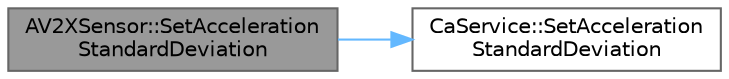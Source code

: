 digraph "AV2XSensor::SetAccelerationStandardDeviation"
{
 // INTERACTIVE_SVG=YES
 // LATEX_PDF_SIZE
  bgcolor="transparent";
  edge [fontname=Helvetica,fontsize=10,labelfontname=Helvetica,labelfontsize=10];
  node [fontname=Helvetica,fontsize=10,shape=box,height=0.2,width=0.4];
  rankdir="LR";
  Node1 [id="Node000001",label="AV2XSensor::SetAcceleration\lStandardDeviation",height=0.2,width=0.4,color="gray40", fillcolor="grey60", style="filled", fontcolor="black",tooltip=" "];
  Node1 -> Node2 [id="edge1_Node000001_Node000002",color="steelblue1",style="solid",tooltip=" "];
  Node2 [id="Node000002",label="CaService::SetAcceleration\lStandardDeviation",height=0.2,width=0.4,color="grey40", fillcolor="white", style="filled",URL="$dc/d72/classCaService.html#a4577ed836dc59178460600afaef21e91",tooltip=" "];
}

